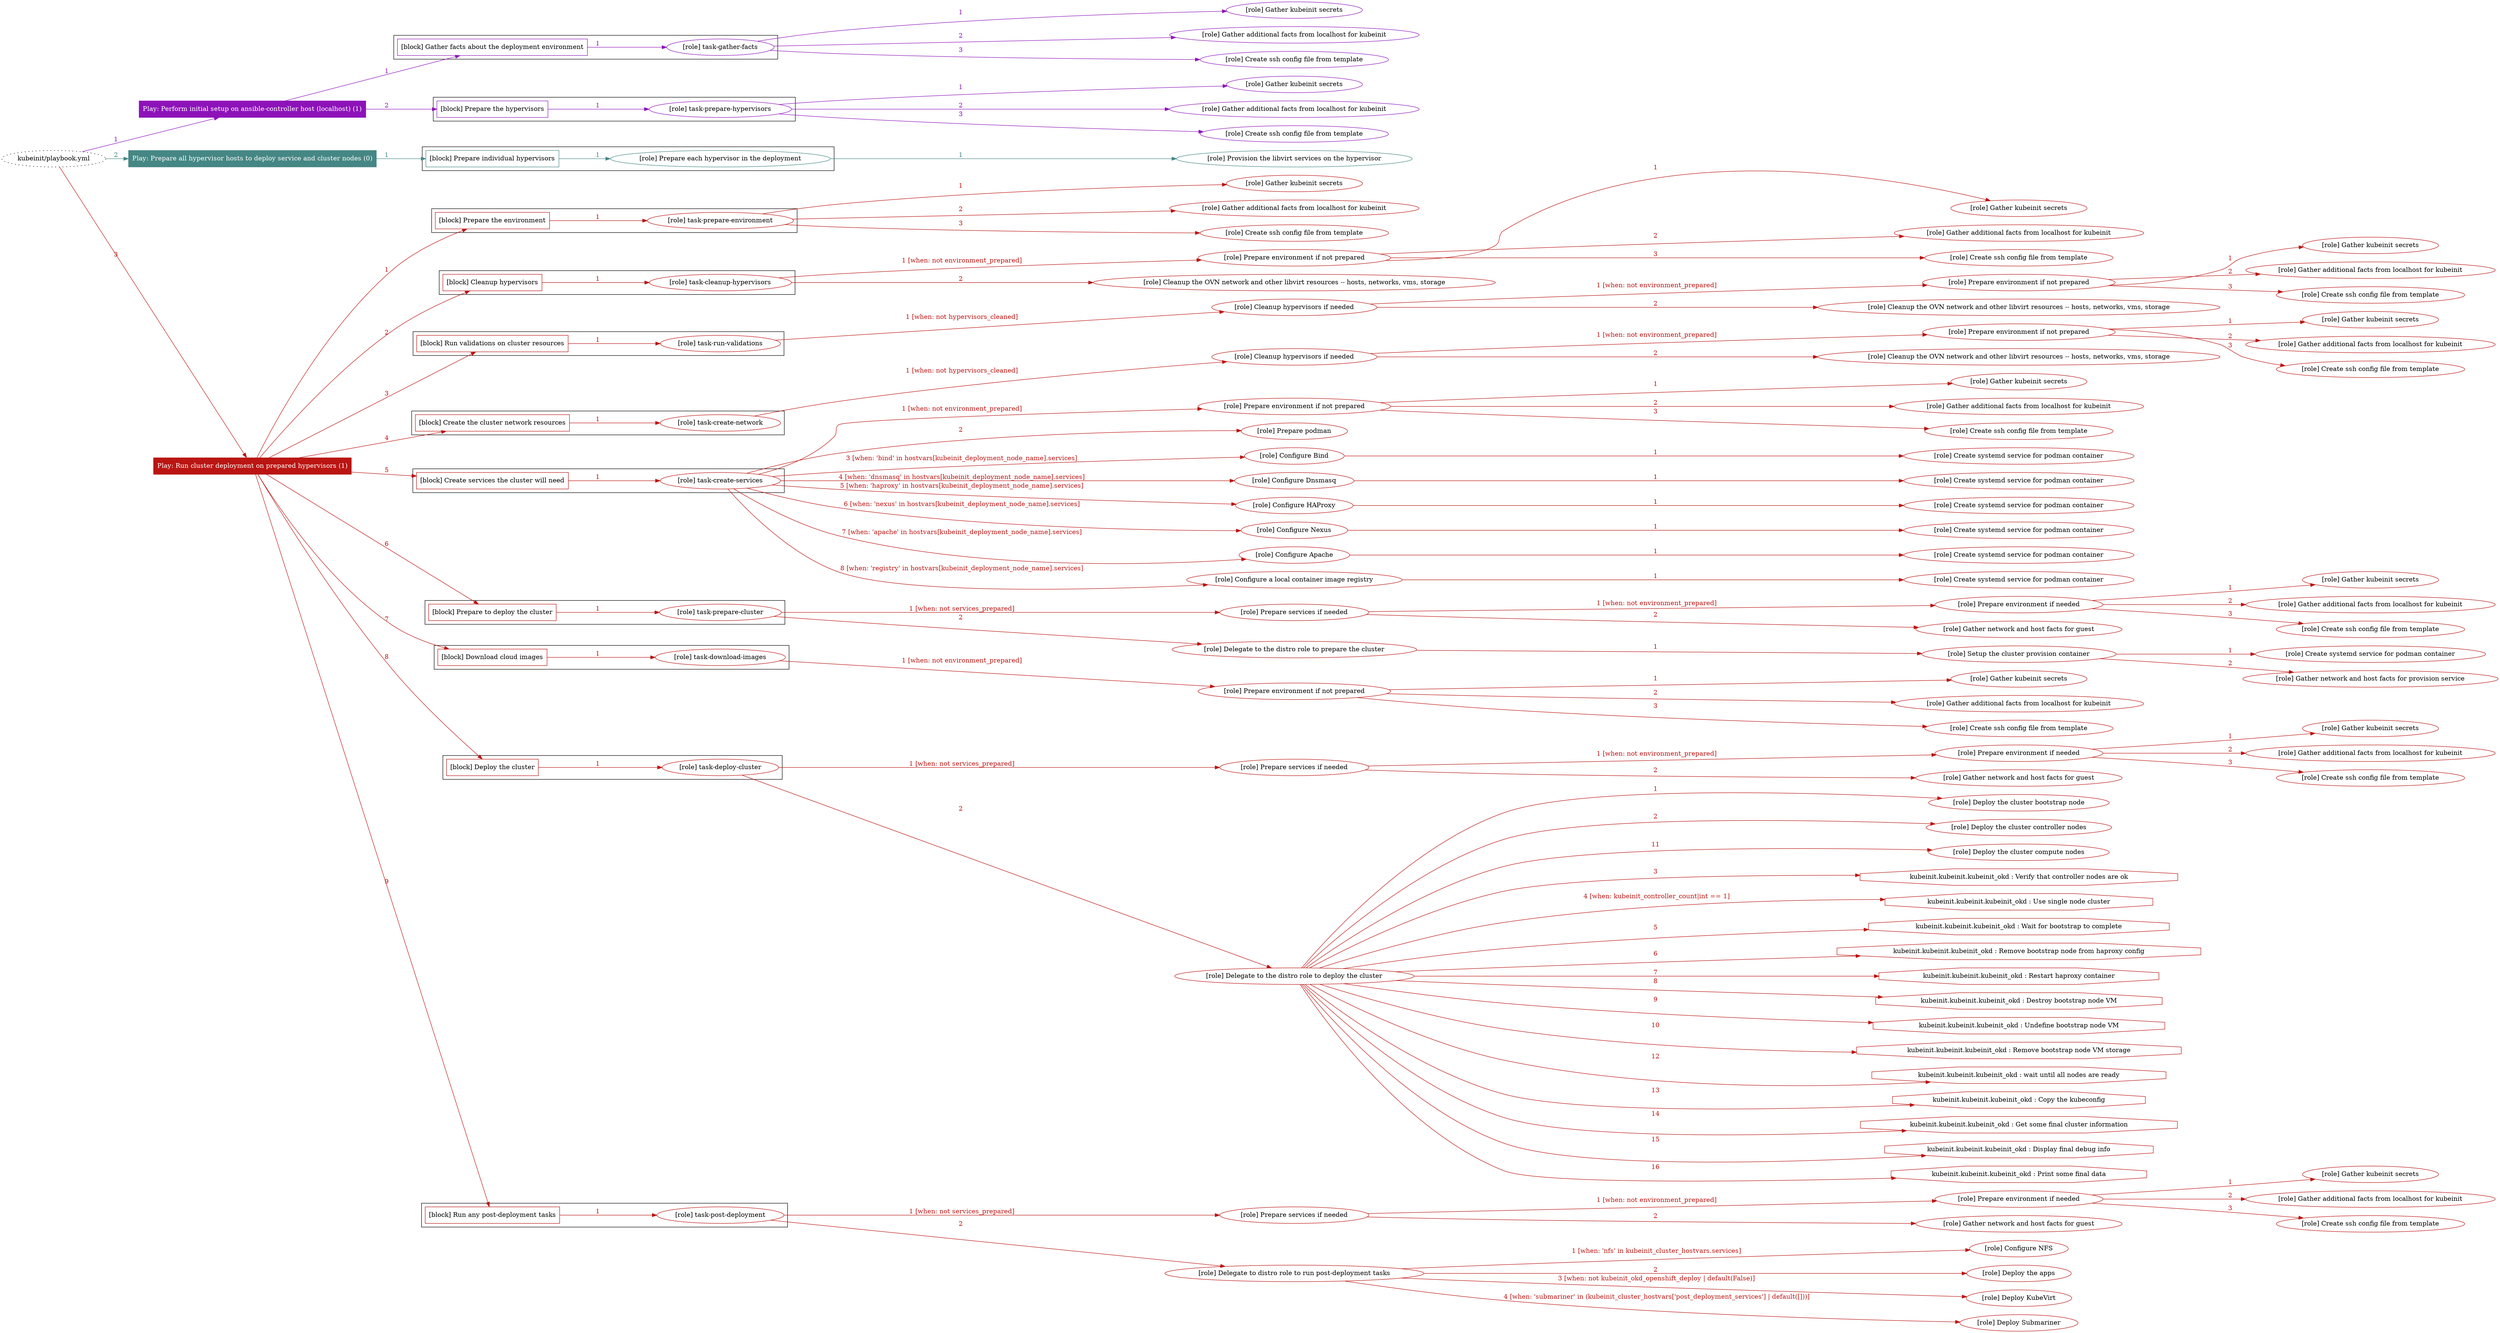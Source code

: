 digraph {
	graph [concentrate=true ordering=in rankdir=LR ratio=fill]
	edge [esep=5 sep=10]
	"kubeinit/playbook.yml" [URL="/home/runner/work/kubeinit/kubeinit/kubeinit/playbook.yml" id=playbook_ed35bbf5 style=dotted]
	play_88e347e5 [label="Play: Perform initial setup on ansible-controller host (localhost) (1)" URL="/home/runner/work/kubeinit/kubeinit/kubeinit/playbook.yml" color="#8d13b9" fontcolor="#ffffff" id=play_88e347e5 shape=box style=filled tooltip=localhost]
	"kubeinit/playbook.yml" -> play_88e347e5 [label="1 " color="#8d13b9" fontcolor="#8d13b9" id=edge_42fdc5b0 labeltooltip="1 " tooltip="1 "]
	subgraph "Gather kubeinit secrets" {
		role_93902d95 [label="[role] Gather kubeinit secrets" URL="/home/runner/.ansible/collections/ansible_collections/kubeinit/kubeinit/roles/kubeinit_prepare/tasks/gather_kubeinit_facts.yml" color="#8d13b9" id=role_93902d95 tooltip="Gather kubeinit secrets"]
	}
	subgraph "Gather additional facts from localhost for kubeinit" {
		role_330bf63a [label="[role] Gather additional facts from localhost for kubeinit" URL="/home/runner/.ansible/collections/ansible_collections/kubeinit/kubeinit/roles/kubeinit_prepare/tasks/gather_kubeinit_facts.yml" color="#8d13b9" id=role_330bf63a tooltip="Gather additional facts from localhost for kubeinit"]
	}
	subgraph "Create ssh config file from template" {
		role_a4705d1c [label="[role] Create ssh config file from template" URL="/home/runner/.ansible/collections/ansible_collections/kubeinit/kubeinit/roles/kubeinit_prepare/tasks/gather_kubeinit_facts.yml" color="#8d13b9" id=role_a4705d1c tooltip="Create ssh config file from template"]
	}
	subgraph "task-gather-facts" {
		role_1587e995 [label="[role] task-gather-facts" URL="/home/runner/work/kubeinit/kubeinit/kubeinit/playbook.yml" color="#8d13b9" id=role_1587e995 tooltip="task-gather-facts"]
		role_1587e995 -> role_93902d95 [label="1 " color="#8d13b9" fontcolor="#8d13b9" id=edge_2fa562a7 labeltooltip="1 " tooltip="1 "]
		role_1587e995 -> role_330bf63a [label="2 " color="#8d13b9" fontcolor="#8d13b9" id=edge_4ae40746 labeltooltip="2 " tooltip="2 "]
		role_1587e995 -> role_a4705d1c [label="3 " color="#8d13b9" fontcolor="#8d13b9" id=edge_ff1e0e8f labeltooltip="3 " tooltip="3 "]
	}
	subgraph "Gather kubeinit secrets" {
		role_59e1d968 [label="[role] Gather kubeinit secrets" URL="/home/runner/.ansible/collections/ansible_collections/kubeinit/kubeinit/roles/kubeinit_prepare/tasks/gather_kubeinit_facts.yml" color="#8d13b9" id=role_59e1d968 tooltip="Gather kubeinit secrets"]
	}
	subgraph "Gather additional facts from localhost for kubeinit" {
		role_fbc2039a [label="[role] Gather additional facts from localhost for kubeinit" URL="/home/runner/.ansible/collections/ansible_collections/kubeinit/kubeinit/roles/kubeinit_prepare/tasks/gather_kubeinit_facts.yml" color="#8d13b9" id=role_fbc2039a tooltip="Gather additional facts from localhost for kubeinit"]
	}
	subgraph "Create ssh config file from template" {
		role_440b51c8 [label="[role] Create ssh config file from template" URL="/home/runner/.ansible/collections/ansible_collections/kubeinit/kubeinit/roles/kubeinit_prepare/tasks/gather_kubeinit_facts.yml" color="#8d13b9" id=role_440b51c8 tooltip="Create ssh config file from template"]
	}
	subgraph "task-prepare-hypervisors" {
		role_a5e16a1c [label="[role] task-prepare-hypervisors" URL="/home/runner/work/kubeinit/kubeinit/kubeinit/playbook.yml" color="#8d13b9" id=role_a5e16a1c tooltip="task-prepare-hypervisors"]
		role_a5e16a1c -> role_59e1d968 [label="1 " color="#8d13b9" fontcolor="#8d13b9" id=edge_db8f78ad labeltooltip="1 " tooltip="1 "]
		role_a5e16a1c -> role_fbc2039a [label="2 " color="#8d13b9" fontcolor="#8d13b9" id=edge_0054dfca labeltooltip="2 " tooltip="2 "]
		role_a5e16a1c -> role_440b51c8 [label="3 " color="#8d13b9" fontcolor="#8d13b9" id=edge_8195a0d4 labeltooltip="3 " tooltip="3 "]
	}
	subgraph "Play: Perform initial setup on ansible-controller host (localhost) (1)" {
		play_88e347e5 -> block_f200d542 [label=1 color="#8d13b9" fontcolor="#8d13b9" id=edge_5154fb04 labeltooltip=1 tooltip=1]
		subgraph cluster_block_f200d542 {
			block_f200d542 [label="[block] Gather facts about the deployment environment" URL="/home/runner/work/kubeinit/kubeinit/kubeinit/playbook.yml" color="#8d13b9" id=block_f200d542 labeltooltip="Gather facts about the deployment environment" shape=box tooltip="Gather facts about the deployment environment"]
			block_f200d542 -> role_1587e995 [label="1 " color="#8d13b9" fontcolor="#8d13b9" id=edge_076d5c47 labeltooltip="1 " tooltip="1 "]
		}
		play_88e347e5 -> block_9deacc14 [label=2 color="#8d13b9" fontcolor="#8d13b9" id=edge_4f2efcf1 labeltooltip=2 tooltip=2]
		subgraph cluster_block_9deacc14 {
			block_9deacc14 [label="[block] Prepare the hypervisors" URL="/home/runner/work/kubeinit/kubeinit/kubeinit/playbook.yml" color="#8d13b9" id=block_9deacc14 labeltooltip="Prepare the hypervisors" shape=box tooltip="Prepare the hypervisors"]
			block_9deacc14 -> role_a5e16a1c [label="1 " color="#8d13b9" fontcolor="#8d13b9" id=edge_19d4e623 labeltooltip="1 " tooltip="1 "]
		}
	}
	play_3e117364 [label="Play: Prepare all hypervisor hosts to deploy service and cluster nodes (0)" URL="/home/runner/work/kubeinit/kubeinit/kubeinit/playbook.yml" color="#458784" fontcolor="#ffffff" id=play_3e117364 shape=box style=filled tooltip="Play: Prepare all hypervisor hosts to deploy service and cluster nodes (0)"]
	"kubeinit/playbook.yml" -> play_3e117364 [label="2 " color="#458784" fontcolor="#458784" id=edge_a9fcf15d labeltooltip="2 " tooltip="2 "]
	subgraph "Provision the libvirt services on the hypervisor" {
		role_64ca3472 [label="[role] Provision the libvirt services on the hypervisor" URL="/home/runner/.ansible/collections/ansible_collections/kubeinit/kubeinit/roles/kubeinit_prepare/tasks/prepare_hypervisor.yml" color="#458784" id=role_64ca3472 tooltip="Provision the libvirt services on the hypervisor"]
	}
	subgraph "Prepare each hypervisor in the deployment" {
		role_1d6c07a9 [label="[role] Prepare each hypervisor in the deployment" URL="/home/runner/work/kubeinit/kubeinit/kubeinit/playbook.yml" color="#458784" id=role_1d6c07a9 tooltip="Prepare each hypervisor in the deployment"]
		role_1d6c07a9 -> role_64ca3472 [label="1 " color="#458784" fontcolor="#458784" id=edge_c4f8383d labeltooltip="1 " tooltip="1 "]
	}
	subgraph "Play: Prepare all hypervisor hosts to deploy service and cluster nodes (0)" {
		play_3e117364 -> block_93c532ca [label=1 color="#458784" fontcolor="#458784" id=edge_eec4a14a labeltooltip=1 tooltip=1]
		subgraph cluster_block_93c532ca {
			block_93c532ca [label="[block] Prepare individual hypervisors" URL="/home/runner/work/kubeinit/kubeinit/kubeinit/playbook.yml" color="#458784" id=block_93c532ca labeltooltip="Prepare individual hypervisors" shape=box tooltip="Prepare individual hypervisors"]
			block_93c532ca -> role_1d6c07a9 [label="1 " color="#458784" fontcolor="#458784" id=edge_01153e16 labeltooltip="1 " tooltip="1 "]
		}
	}
	play_b4d6d951 [label="Play: Run cluster deployment on prepared hypervisors (1)" URL="/home/runner/work/kubeinit/kubeinit/kubeinit/playbook.yml" color="#ba1512" fontcolor="#ffffff" id=play_b4d6d951 shape=box style=filled tooltip=localhost]
	"kubeinit/playbook.yml" -> play_b4d6d951 [label="3 " color="#ba1512" fontcolor="#ba1512" id=edge_c36470a6 labeltooltip="3 " tooltip="3 "]
	subgraph "Gather kubeinit secrets" {
		role_f8916efe [label="[role] Gather kubeinit secrets" URL="/home/runner/.ansible/collections/ansible_collections/kubeinit/kubeinit/roles/kubeinit_prepare/tasks/gather_kubeinit_facts.yml" color="#ba1512" id=role_f8916efe tooltip="Gather kubeinit secrets"]
	}
	subgraph "Gather additional facts from localhost for kubeinit" {
		role_244b4add [label="[role] Gather additional facts from localhost for kubeinit" URL="/home/runner/.ansible/collections/ansible_collections/kubeinit/kubeinit/roles/kubeinit_prepare/tasks/gather_kubeinit_facts.yml" color="#ba1512" id=role_244b4add tooltip="Gather additional facts from localhost for kubeinit"]
	}
	subgraph "Create ssh config file from template" {
		role_21474e43 [label="[role] Create ssh config file from template" URL="/home/runner/.ansible/collections/ansible_collections/kubeinit/kubeinit/roles/kubeinit_prepare/tasks/gather_kubeinit_facts.yml" color="#ba1512" id=role_21474e43 tooltip="Create ssh config file from template"]
	}
	subgraph "task-prepare-environment" {
		role_39039c7b [label="[role] task-prepare-environment" URL="/home/runner/work/kubeinit/kubeinit/kubeinit/playbook.yml" color="#ba1512" id=role_39039c7b tooltip="task-prepare-environment"]
		role_39039c7b -> role_f8916efe [label="1 " color="#ba1512" fontcolor="#ba1512" id=edge_387bbb99 labeltooltip="1 " tooltip="1 "]
		role_39039c7b -> role_244b4add [label="2 " color="#ba1512" fontcolor="#ba1512" id=edge_c516489c labeltooltip="2 " tooltip="2 "]
		role_39039c7b -> role_21474e43 [label="3 " color="#ba1512" fontcolor="#ba1512" id=edge_45ba140a labeltooltip="3 " tooltip="3 "]
	}
	subgraph "Gather kubeinit secrets" {
		role_5b7f3096 [label="[role] Gather kubeinit secrets" URL="/home/runner/.ansible/collections/ansible_collections/kubeinit/kubeinit/roles/kubeinit_prepare/tasks/gather_kubeinit_facts.yml" color="#ba1512" id=role_5b7f3096 tooltip="Gather kubeinit secrets"]
	}
	subgraph "Gather additional facts from localhost for kubeinit" {
		role_87030ffc [label="[role] Gather additional facts from localhost for kubeinit" URL="/home/runner/.ansible/collections/ansible_collections/kubeinit/kubeinit/roles/kubeinit_prepare/tasks/gather_kubeinit_facts.yml" color="#ba1512" id=role_87030ffc tooltip="Gather additional facts from localhost for kubeinit"]
	}
	subgraph "Create ssh config file from template" {
		role_ffe840a4 [label="[role] Create ssh config file from template" URL="/home/runner/.ansible/collections/ansible_collections/kubeinit/kubeinit/roles/kubeinit_prepare/tasks/gather_kubeinit_facts.yml" color="#ba1512" id=role_ffe840a4 tooltip="Create ssh config file from template"]
	}
	subgraph "Prepare environment if not prepared" {
		role_b7f72f35 [label="[role] Prepare environment if not prepared" URL="/home/runner/.ansible/collections/ansible_collections/kubeinit/kubeinit/roles/kubeinit_prepare/tasks/cleanup_hypervisors.yml" color="#ba1512" id=role_b7f72f35 tooltip="Prepare environment if not prepared"]
		role_b7f72f35 -> role_5b7f3096 [label="1 " color="#ba1512" fontcolor="#ba1512" id=edge_be84f405 labeltooltip="1 " tooltip="1 "]
		role_b7f72f35 -> role_87030ffc [label="2 " color="#ba1512" fontcolor="#ba1512" id=edge_88c3492b labeltooltip="2 " tooltip="2 "]
		role_b7f72f35 -> role_ffe840a4 [label="3 " color="#ba1512" fontcolor="#ba1512" id=edge_150410a6 labeltooltip="3 " tooltip="3 "]
	}
	subgraph "Cleanup the OVN network and other libvirt resources -- hosts, networks, vms, storage" {
		role_abee5c9b [label="[role] Cleanup the OVN network and other libvirt resources -- hosts, networks, vms, storage" URL="/home/runner/.ansible/collections/ansible_collections/kubeinit/kubeinit/roles/kubeinit_prepare/tasks/cleanup_hypervisors.yml" color="#ba1512" id=role_abee5c9b tooltip="Cleanup the OVN network and other libvirt resources -- hosts, networks, vms, storage"]
	}
	subgraph "task-cleanup-hypervisors" {
		role_0e30aded [label="[role] task-cleanup-hypervisors" URL="/home/runner/work/kubeinit/kubeinit/kubeinit/playbook.yml" color="#ba1512" id=role_0e30aded tooltip="task-cleanup-hypervisors"]
		role_0e30aded -> role_b7f72f35 [label="1 [when: not environment_prepared]" color="#ba1512" fontcolor="#ba1512" id=edge_573380fc labeltooltip="1 [when: not environment_prepared]" tooltip="1 [when: not environment_prepared]"]
		role_0e30aded -> role_abee5c9b [label="2 " color="#ba1512" fontcolor="#ba1512" id=edge_275b6775 labeltooltip="2 " tooltip="2 "]
	}
	subgraph "Gather kubeinit secrets" {
		role_1ebf036c [label="[role] Gather kubeinit secrets" URL="/home/runner/.ansible/collections/ansible_collections/kubeinit/kubeinit/roles/kubeinit_prepare/tasks/gather_kubeinit_facts.yml" color="#ba1512" id=role_1ebf036c tooltip="Gather kubeinit secrets"]
	}
	subgraph "Gather additional facts from localhost for kubeinit" {
		role_f9d03578 [label="[role] Gather additional facts from localhost for kubeinit" URL="/home/runner/.ansible/collections/ansible_collections/kubeinit/kubeinit/roles/kubeinit_prepare/tasks/gather_kubeinit_facts.yml" color="#ba1512" id=role_f9d03578 tooltip="Gather additional facts from localhost for kubeinit"]
	}
	subgraph "Create ssh config file from template" {
		role_b144b16e [label="[role] Create ssh config file from template" URL="/home/runner/.ansible/collections/ansible_collections/kubeinit/kubeinit/roles/kubeinit_prepare/tasks/gather_kubeinit_facts.yml" color="#ba1512" id=role_b144b16e tooltip="Create ssh config file from template"]
	}
	subgraph "Prepare environment if not prepared" {
		role_93dfc4f3 [label="[role] Prepare environment if not prepared" URL="/home/runner/.ansible/collections/ansible_collections/kubeinit/kubeinit/roles/kubeinit_prepare/tasks/cleanup_hypervisors.yml" color="#ba1512" id=role_93dfc4f3 tooltip="Prepare environment if not prepared"]
		role_93dfc4f3 -> role_1ebf036c [label="1 " color="#ba1512" fontcolor="#ba1512" id=edge_89919e86 labeltooltip="1 " tooltip="1 "]
		role_93dfc4f3 -> role_f9d03578 [label="2 " color="#ba1512" fontcolor="#ba1512" id=edge_8330fb60 labeltooltip="2 " tooltip="2 "]
		role_93dfc4f3 -> role_b144b16e [label="3 " color="#ba1512" fontcolor="#ba1512" id=edge_0e614052 labeltooltip="3 " tooltip="3 "]
	}
	subgraph "Cleanup the OVN network and other libvirt resources -- hosts, networks, vms, storage" {
		role_1b49266b [label="[role] Cleanup the OVN network and other libvirt resources -- hosts, networks, vms, storage" URL="/home/runner/.ansible/collections/ansible_collections/kubeinit/kubeinit/roles/kubeinit_prepare/tasks/cleanup_hypervisors.yml" color="#ba1512" id=role_1b49266b tooltip="Cleanup the OVN network and other libvirt resources -- hosts, networks, vms, storage"]
	}
	subgraph "Cleanup hypervisors if needed" {
		role_eec3b6a3 [label="[role] Cleanup hypervisors if needed" URL="/home/runner/.ansible/collections/ansible_collections/kubeinit/kubeinit/roles/kubeinit_validations/tasks/main.yml" color="#ba1512" id=role_eec3b6a3 tooltip="Cleanup hypervisors if needed"]
		role_eec3b6a3 -> role_93dfc4f3 [label="1 [when: not environment_prepared]" color="#ba1512" fontcolor="#ba1512" id=edge_f8a78c52 labeltooltip="1 [when: not environment_prepared]" tooltip="1 [when: not environment_prepared]"]
		role_eec3b6a3 -> role_1b49266b [label="2 " color="#ba1512" fontcolor="#ba1512" id=edge_47e47709 labeltooltip="2 " tooltip="2 "]
	}
	subgraph "task-run-validations" {
		role_dc29af20 [label="[role] task-run-validations" URL="/home/runner/work/kubeinit/kubeinit/kubeinit/playbook.yml" color="#ba1512" id=role_dc29af20 tooltip="task-run-validations"]
		role_dc29af20 -> role_eec3b6a3 [label="1 [when: not hypervisors_cleaned]" color="#ba1512" fontcolor="#ba1512" id=edge_037bd0f3 labeltooltip="1 [when: not hypervisors_cleaned]" tooltip="1 [when: not hypervisors_cleaned]"]
	}
	subgraph "Gather kubeinit secrets" {
		role_2d11242e [label="[role] Gather kubeinit secrets" URL="/home/runner/.ansible/collections/ansible_collections/kubeinit/kubeinit/roles/kubeinit_prepare/tasks/gather_kubeinit_facts.yml" color="#ba1512" id=role_2d11242e tooltip="Gather kubeinit secrets"]
	}
	subgraph "Gather additional facts from localhost for kubeinit" {
		role_6acc58a0 [label="[role] Gather additional facts from localhost for kubeinit" URL="/home/runner/.ansible/collections/ansible_collections/kubeinit/kubeinit/roles/kubeinit_prepare/tasks/gather_kubeinit_facts.yml" color="#ba1512" id=role_6acc58a0 tooltip="Gather additional facts from localhost for kubeinit"]
	}
	subgraph "Create ssh config file from template" {
		role_87003cdd [label="[role] Create ssh config file from template" URL="/home/runner/.ansible/collections/ansible_collections/kubeinit/kubeinit/roles/kubeinit_prepare/tasks/gather_kubeinit_facts.yml" color="#ba1512" id=role_87003cdd tooltip="Create ssh config file from template"]
	}
	subgraph "Prepare environment if not prepared" {
		role_f71d93e4 [label="[role] Prepare environment if not prepared" URL="/home/runner/.ansible/collections/ansible_collections/kubeinit/kubeinit/roles/kubeinit_prepare/tasks/cleanup_hypervisors.yml" color="#ba1512" id=role_f71d93e4 tooltip="Prepare environment if not prepared"]
		role_f71d93e4 -> role_2d11242e [label="1 " color="#ba1512" fontcolor="#ba1512" id=edge_cd3dcfc3 labeltooltip="1 " tooltip="1 "]
		role_f71d93e4 -> role_6acc58a0 [label="2 " color="#ba1512" fontcolor="#ba1512" id=edge_d1b73f2d labeltooltip="2 " tooltip="2 "]
		role_f71d93e4 -> role_87003cdd [label="3 " color="#ba1512" fontcolor="#ba1512" id=edge_569b9486 labeltooltip="3 " tooltip="3 "]
	}
	subgraph "Cleanup the OVN network and other libvirt resources -- hosts, networks, vms, storage" {
		role_dc9aed17 [label="[role] Cleanup the OVN network and other libvirt resources -- hosts, networks, vms, storage" URL="/home/runner/.ansible/collections/ansible_collections/kubeinit/kubeinit/roles/kubeinit_prepare/tasks/cleanup_hypervisors.yml" color="#ba1512" id=role_dc9aed17 tooltip="Cleanup the OVN network and other libvirt resources -- hosts, networks, vms, storage"]
	}
	subgraph "Cleanup hypervisors if needed" {
		role_0c8a3a9e [label="[role] Cleanup hypervisors if needed" URL="/home/runner/.ansible/collections/ansible_collections/kubeinit/kubeinit/roles/kubeinit_libvirt/tasks/create_network.yml" color="#ba1512" id=role_0c8a3a9e tooltip="Cleanup hypervisors if needed"]
		role_0c8a3a9e -> role_f71d93e4 [label="1 [when: not environment_prepared]" color="#ba1512" fontcolor="#ba1512" id=edge_e672c582 labeltooltip="1 [when: not environment_prepared]" tooltip="1 [when: not environment_prepared]"]
		role_0c8a3a9e -> role_dc9aed17 [label="2 " color="#ba1512" fontcolor="#ba1512" id=edge_18b1935b labeltooltip="2 " tooltip="2 "]
	}
	subgraph "task-create-network" {
		role_f75ef852 [label="[role] task-create-network" URL="/home/runner/work/kubeinit/kubeinit/kubeinit/playbook.yml" color="#ba1512" id=role_f75ef852 tooltip="task-create-network"]
		role_f75ef852 -> role_0c8a3a9e [label="1 [when: not hypervisors_cleaned]" color="#ba1512" fontcolor="#ba1512" id=edge_376d4b26 labeltooltip="1 [when: not hypervisors_cleaned]" tooltip="1 [when: not hypervisors_cleaned]"]
	}
	subgraph "Gather kubeinit secrets" {
		role_aff9332c [label="[role] Gather kubeinit secrets" URL="/home/runner/.ansible/collections/ansible_collections/kubeinit/kubeinit/roles/kubeinit_prepare/tasks/gather_kubeinit_facts.yml" color="#ba1512" id=role_aff9332c tooltip="Gather kubeinit secrets"]
	}
	subgraph "Gather additional facts from localhost for kubeinit" {
		role_3d18e76b [label="[role] Gather additional facts from localhost for kubeinit" URL="/home/runner/.ansible/collections/ansible_collections/kubeinit/kubeinit/roles/kubeinit_prepare/tasks/gather_kubeinit_facts.yml" color="#ba1512" id=role_3d18e76b tooltip="Gather additional facts from localhost for kubeinit"]
	}
	subgraph "Create ssh config file from template" {
		role_0ccce0ce [label="[role] Create ssh config file from template" URL="/home/runner/.ansible/collections/ansible_collections/kubeinit/kubeinit/roles/kubeinit_prepare/tasks/gather_kubeinit_facts.yml" color="#ba1512" id=role_0ccce0ce tooltip="Create ssh config file from template"]
	}
	subgraph "Prepare environment if not prepared" {
		role_bd84b0aa [label="[role] Prepare environment if not prepared" URL="/home/runner/.ansible/collections/ansible_collections/kubeinit/kubeinit/roles/kubeinit_services/tasks/main.yml" color="#ba1512" id=role_bd84b0aa tooltip="Prepare environment if not prepared"]
		role_bd84b0aa -> role_aff9332c [label="1 " color="#ba1512" fontcolor="#ba1512" id=edge_8f42e8a1 labeltooltip="1 " tooltip="1 "]
		role_bd84b0aa -> role_3d18e76b [label="2 " color="#ba1512" fontcolor="#ba1512" id=edge_278c03bd labeltooltip="2 " tooltip="2 "]
		role_bd84b0aa -> role_0ccce0ce [label="3 " color="#ba1512" fontcolor="#ba1512" id=edge_4f9802e3 labeltooltip="3 " tooltip="3 "]
	}
	subgraph "Prepare podman" {
		role_c0ef3178 [label="[role] Prepare podman" URL="/home/runner/.ansible/collections/ansible_collections/kubeinit/kubeinit/roles/kubeinit_services/tasks/00_create_service_pod.yml" color="#ba1512" id=role_c0ef3178 tooltip="Prepare podman"]
	}
	subgraph "Create systemd service for podman container" {
		role_0bb16d67 [label="[role] Create systemd service for podman container" URL="/home/runner/.ansible/collections/ansible_collections/kubeinit/kubeinit/roles/kubeinit_bind/tasks/main.yml" color="#ba1512" id=role_0bb16d67 tooltip="Create systemd service for podman container"]
	}
	subgraph "Configure Bind" {
		role_e871b351 [label="[role] Configure Bind" URL="/home/runner/.ansible/collections/ansible_collections/kubeinit/kubeinit/roles/kubeinit_services/tasks/start_services_containers.yml" color="#ba1512" id=role_e871b351 tooltip="Configure Bind"]
		role_e871b351 -> role_0bb16d67 [label="1 " color="#ba1512" fontcolor="#ba1512" id=edge_5c814ae0 labeltooltip="1 " tooltip="1 "]
	}
	subgraph "Create systemd service for podman container" {
		role_7319fed9 [label="[role] Create systemd service for podman container" URL="/home/runner/.ansible/collections/ansible_collections/kubeinit/kubeinit/roles/kubeinit_dnsmasq/tasks/main.yml" color="#ba1512" id=role_7319fed9 tooltip="Create systemd service for podman container"]
	}
	subgraph "Configure Dnsmasq" {
		role_85efe79f [label="[role] Configure Dnsmasq" URL="/home/runner/.ansible/collections/ansible_collections/kubeinit/kubeinit/roles/kubeinit_services/tasks/start_services_containers.yml" color="#ba1512" id=role_85efe79f tooltip="Configure Dnsmasq"]
		role_85efe79f -> role_7319fed9 [label="1 " color="#ba1512" fontcolor="#ba1512" id=edge_81b706d0 labeltooltip="1 " tooltip="1 "]
	}
	subgraph "Create systemd service for podman container" {
		role_1c4289c2 [label="[role] Create systemd service for podman container" URL="/home/runner/.ansible/collections/ansible_collections/kubeinit/kubeinit/roles/kubeinit_haproxy/tasks/main.yml" color="#ba1512" id=role_1c4289c2 tooltip="Create systemd service for podman container"]
	}
	subgraph "Configure HAProxy" {
		role_4e27cbd3 [label="[role] Configure HAProxy" URL="/home/runner/.ansible/collections/ansible_collections/kubeinit/kubeinit/roles/kubeinit_services/tasks/start_services_containers.yml" color="#ba1512" id=role_4e27cbd3 tooltip="Configure HAProxy"]
		role_4e27cbd3 -> role_1c4289c2 [label="1 " color="#ba1512" fontcolor="#ba1512" id=edge_daa3af00 labeltooltip="1 " tooltip="1 "]
	}
	subgraph "Create systemd service for podman container" {
		role_746b0d30 [label="[role] Create systemd service for podman container" URL="/home/runner/.ansible/collections/ansible_collections/kubeinit/kubeinit/roles/kubeinit_nexus/tasks/main.yml" color="#ba1512" id=role_746b0d30 tooltip="Create systemd service for podman container"]
	}
	subgraph "Configure Nexus" {
		role_e2961eeb [label="[role] Configure Nexus" URL="/home/runner/.ansible/collections/ansible_collections/kubeinit/kubeinit/roles/kubeinit_services/tasks/start_services_containers.yml" color="#ba1512" id=role_e2961eeb tooltip="Configure Nexus"]
		role_e2961eeb -> role_746b0d30 [label="1 " color="#ba1512" fontcolor="#ba1512" id=edge_49854764 labeltooltip="1 " tooltip="1 "]
	}
	subgraph "Create systemd service for podman container" {
		role_2d1739f7 [label="[role] Create systemd service for podman container" URL="/home/runner/.ansible/collections/ansible_collections/kubeinit/kubeinit/roles/kubeinit_apache/tasks/main.yml" color="#ba1512" id=role_2d1739f7 tooltip="Create systemd service for podman container"]
	}
	subgraph "Configure Apache" {
		role_11763b79 [label="[role] Configure Apache" URL="/home/runner/.ansible/collections/ansible_collections/kubeinit/kubeinit/roles/kubeinit_services/tasks/start_services_containers.yml" color="#ba1512" id=role_11763b79 tooltip="Configure Apache"]
		role_11763b79 -> role_2d1739f7 [label="1 " color="#ba1512" fontcolor="#ba1512" id=edge_f3a2a4c6 labeltooltip="1 " tooltip="1 "]
	}
	subgraph "Create systemd service for podman container" {
		role_5b37e37c [label="[role] Create systemd service for podman container" URL="/home/runner/.ansible/collections/ansible_collections/kubeinit/kubeinit/roles/kubeinit_registry/tasks/main.yml" color="#ba1512" id=role_5b37e37c tooltip="Create systemd service for podman container"]
	}
	subgraph "Configure a local container image registry" {
		role_270153a8 [label="[role] Configure a local container image registry" URL="/home/runner/.ansible/collections/ansible_collections/kubeinit/kubeinit/roles/kubeinit_services/tasks/start_services_containers.yml" color="#ba1512" id=role_270153a8 tooltip="Configure a local container image registry"]
		role_270153a8 -> role_5b37e37c [label="1 " color="#ba1512" fontcolor="#ba1512" id=edge_abcf4a6f labeltooltip="1 " tooltip="1 "]
	}
	subgraph "task-create-services" {
		role_bc01b380 [label="[role] task-create-services" URL="/home/runner/work/kubeinit/kubeinit/kubeinit/playbook.yml" color="#ba1512" id=role_bc01b380 tooltip="task-create-services"]
		role_bc01b380 -> role_bd84b0aa [label="1 [when: not environment_prepared]" color="#ba1512" fontcolor="#ba1512" id=edge_382bece2 labeltooltip="1 [when: not environment_prepared]" tooltip="1 [when: not environment_prepared]"]
		role_bc01b380 -> role_c0ef3178 [label="2 " color="#ba1512" fontcolor="#ba1512" id=edge_81a7eb53 labeltooltip="2 " tooltip="2 "]
		role_bc01b380 -> role_e871b351 [label="3 [when: 'bind' in hostvars[kubeinit_deployment_node_name].services]" color="#ba1512" fontcolor="#ba1512" id=edge_3d9e8eb3 labeltooltip="3 [when: 'bind' in hostvars[kubeinit_deployment_node_name].services]" tooltip="3 [when: 'bind' in hostvars[kubeinit_deployment_node_name].services]"]
		role_bc01b380 -> role_85efe79f [label="4 [when: 'dnsmasq' in hostvars[kubeinit_deployment_node_name].services]" color="#ba1512" fontcolor="#ba1512" id=edge_c0c6e9af labeltooltip="4 [when: 'dnsmasq' in hostvars[kubeinit_deployment_node_name].services]" tooltip="4 [when: 'dnsmasq' in hostvars[kubeinit_deployment_node_name].services]"]
		role_bc01b380 -> role_4e27cbd3 [label="5 [when: 'haproxy' in hostvars[kubeinit_deployment_node_name].services]" color="#ba1512" fontcolor="#ba1512" id=edge_0e16179d labeltooltip="5 [when: 'haproxy' in hostvars[kubeinit_deployment_node_name].services]" tooltip="5 [when: 'haproxy' in hostvars[kubeinit_deployment_node_name].services]"]
		role_bc01b380 -> role_e2961eeb [label="6 [when: 'nexus' in hostvars[kubeinit_deployment_node_name].services]" color="#ba1512" fontcolor="#ba1512" id=edge_bce5ae39 labeltooltip="6 [when: 'nexus' in hostvars[kubeinit_deployment_node_name].services]" tooltip="6 [when: 'nexus' in hostvars[kubeinit_deployment_node_name].services]"]
		role_bc01b380 -> role_11763b79 [label="7 [when: 'apache' in hostvars[kubeinit_deployment_node_name].services]" color="#ba1512" fontcolor="#ba1512" id=edge_d853334e labeltooltip="7 [when: 'apache' in hostvars[kubeinit_deployment_node_name].services]" tooltip="7 [when: 'apache' in hostvars[kubeinit_deployment_node_name].services]"]
		role_bc01b380 -> role_270153a8 [label="8 [when: 'registry' in hostvars[kubeinit_deployment_node_name].services]" color="#ba1512" fontcolor="#ba1512" id=edge_18495d6d labeltooltip="8 [when: 'registry' in hostvars[kubeinit_deployment_node_name].services]" tooltip="8 [when: 'registry' in hostvars[kubeinit_deployment_node_name].services]"]
	}
	subgraph "Gather kubeinit secrets" {
		role_1d597b79 [label="[role] Gather kubeinit secrets" URL="/home/runner/.ansible/collections/ansible_collections/kubeinit/kubeinit/roles/kubeinit_prepare/tasks/gather_kubeinit_facts.yml" color="#ba1512" id=role_1d597b79 tooltip="Gather kubeinit secrets"]
	}
	subgraph "Gather additional facts from localhost for kubeinit" {
		role_6898ce53 [label="[role] Gather additional facts from localhost for kubeinit" URL="/home/runner/.ansible/collections/ansible_collections/kubeinit/kubeinit/roles/kubeinit_prepare/tasks/gather_kubeinit_facts.yml" color="#ba1512" id=role_6898ce53 tooltip="Gather additional facts from localhost for kubeinit"]
	}
	subgraph "Create ssh config file from template" {
		role_b9c528dc [label="[role] Create ssh config file from template" URL="/home/runner/.ansible/collections/ansible_collections/kubeinit/kubeinit/roles/kubeinit_prepare/tasks/gather_kubeinit_facts.yml" color="#ba1512" id=role_b9c528dc tooltip="Create ssh config file from template"]
	}
	subgraph "Prepare environment if needed" {
		role_ccba7894 [label="[role] Prepare environment if needed" URL="/home/runner/.ansible/collections/ansible_collections/kubeinit/kubeinit/roles/kubeinit_services/tasks/prepare_services.yml" color="#ba1512" id=role_ccba7894 tooltip="Prepare environment if needed"]
		role_ccba7894 -> role_1d597b79 [label="1 " color="#ba1512" fontcolor="#ba1512" id=edge_e0964280 labeltooltip="1 " tooltip="1 "]
		role_ccba7894 -> role_6898ce53 [label="2 " color="#ba1512" fontcolor="#ba1512" id=edge_139faaf9 labeltooltip="2 " tooltip="2 "]
		role_ccba7894 -> role_b9c528dc [label="3 " color="#ba1512" fontcolor="#ba1512" id=edge_9945c680 labeltooltip="3 " tooltip="3 "]
	}
	subgraph "Gather network and host facts for guest" {
		role_d64b4072 [label="[role] Gather network and host facts for guest" URL="/home/runner/.ansible/collections/ansible_collections/kubeinit/kubeinit/roles/kubeinit_services/tasks/prepare_services.yml" color="#ba1512" id=role_d64b4072 tooltip="Gather network and host facts for guest"]
	}
	subgraph "Prepare services if needed" {
		role_01ca0d7e [label="[role] Prepare services if needed" URL="/home/runner/.ansible/collections/ansible_collections/kubeinit/kubeinit/roles/kubeinit_prepare/tasks/prepare_cluster.yml" color="#ba1512" id=role_01ca0d7e tooltip="Prepare services if needed"]
		role_01ca0d7e -> role_ccba7894 [label="1 [when: not environment_prepared]" color="#ba1512" fontcolor="#ba1512" id=edge_ed348c99 labeltooltip="1 [when: not environment_prepared]" tooltip="1 [when: not environment_prepared]"]
		role_01ca0d7e -> role_d64b4072 [label="2 " color="#ba1512" fontcolor="#ba1512" id=edge_0db89d1d labeltooltip="2 " tooltip="2 "]
	}
	subgraph "Create systemd service for podman container" {
		role_77a31e3f [label="[role] Create systemd service for podman container" URL="/home/runner/.ansible/collections/ansible_collections/kubeinit/kubeinit/roles/kubeinit_services/tasks/create_provision_container.yml" color="#ba1512" id=role_77a31e3f tooltip="Create systemd service for podman container"]
	}
	subgraph "Gather network and host facts for provision service" {
		role_1a43cd5e [label="[role] Gather network and host facts for provision service" URL="/home/runner/.ansible/collections/ansible_collections/kubeinit/kubeinit/roles/kubeinit_services/tasks/create_provision_container.yml" color="#ba1512" id=role_1a43cd5e tooltip="Gather network and host facts for provision service"]
	}
	subgraph "Setup the cluster provision container" {
		role_eb17e98d [label="[role] Setup the cluster provision container" URL="/home/runner/.ansible/collections/ansible_collections/kubeinit/kubeinit/roles/kubeinit_okd/tasks/prepare_cluster.yml" color="#ba1512" id=role_eb17e98d tooltip="Setup the cluster provision container"]
		role_eb17e98d -> role_77a31e3f [label="1 " color="#ba1512" fontcolor="#ba1512" id=edge_6ab6cf4d labeltooltip="1 " tooltip="1 "]
		role_eb17e98d -> role_1a43cd5e [label="2 " color="#ba1512" fontcolor="#ba1512" id=edge_6d04c1f1 labeltooltip="2 " tooltip="2 "]
	}
	subgraph "Delegate to the distro role to prepare the cluster" {
		role_2e2f5616 [label="[role] Delegate to the distro role to prepare the cluster" URL="/home/runner/.ansible/collections/ansible_collections/kubeinit/kubeinit/roles/kubeinit_prepare/tasks/prepare_cluster.yml" color="#ba1512" id=role_2e2f5616 tooltip="Delegate to the distro role to prepare the cluster"]
		role_2e2f5616 -> role_eb17e98d [label="1 " color="#ba1512" fontcolor="#ba1512" id=edge_9503bcef labeltooltip="1 " tooltip="1 "]
	}
	subgraph "task-prepare-cluster" {
		role_b60a0006 [label="[role] task-prepare-cluster" URL="/home/runner/work/kubeinit/kubeinit/kubeinit/playbook.yml" color="#ba1512" id=role_b60a0006 tooltip="task-prepare-cluster"]
		role_b60a0006 -> role_01ca0d7e [label="1 [when: not services_prepared]" color="#ba1512" fontcolor="#ba1512" id=edge_0ce1c19b labeltooltip="1 [when: not services_prepared]" tooltip="1 [when: not services_prepared]"]
		role_b60a0006 -> role_2e2f5616 [label="2 " color="#ba1512" fontcolor="#ba1512" id=edge_c4ad8df3 labeltooltip="2 " tooltip="2 "]
	}
	subgraph "Gather kubeinit secrets" {
		role_73eca258 [label="[role] Gather kubeinit secrets" URL="/home/runner/.ansible/collections/ansible_collections/kubeinit/kubeinit/roles/kubeinit_prepare/tasks/gather_kubeinit_facts.yml" color="#ba1512" id=role_73eca258 tooltip="Gather kubeinit secrets"]
	}
	subgraph "Gather additional facts from localhost for kubeinit" {
		role_3c6826aa [label="[role] Gather additional facts from localhost for kubeinit" URL="/home/runner/.ansible/collections/ansible_collections/kubeinit/kubeinit/roles/kubeinit_prepare/tasks/gather_kubeinit_facts.yml" color="#ba1512" id=role_3c6826aa tooltip="Gather additional facts from localhost for kubeinit"]
	}
	subgraph "Create ssh config file from template" {
		role_996e6470 [label="[role] Create ssh config file from template" URL="/home/runner/.ansible/collections/ansible_collections/kubeinit/kubeinit/roles/kubeinit_prepare/tasks/gather_kubeinit_facts.yml" color="#ba1512" id=role_996e6470 tooltip="Create ssh config file from template"]
	}
	subgraph "Prepare environment if not prepared" {
		role_159f535b [label="[role] Prepare environment if not prepared" URL="/home/runner/.ansible/collections/ansible_collections/kubeinit/kubeinit/roles/kubeinit_libvirt/tasks/download_cloud_images.yml" color="#ba1512" id=role_159f535b tooltip="Prepare environment if not prepared"]
		role_159f535b -> role_73eca258 [label="1 " color="#ba1512" fontcolor="#ba1512" id=edge_a55e6adf labeltooltip="1 " tooltip="1 "]
		role_159f535b -> role_3c6826aa [label="2 " color="#ba1512" fontcolor="#ba1512" id=edge_09f930bc labeltooltip="2 " tooltip="2 "]
		role_159f535b -> role_996e6470 [label="3 " color="#ba1512" fontcolor="#ba1512" id=edge_ea6a8fbe labeltooltip="3 " tooltip="3 "]
	}
	subgraph "task-download-images" {
		role_0c2a9638 [label="[role] task-download-images" URL="/home/runner/work/kubeinit/kubeinit/kubeinit/playbook.yml" color="#ba1512" id=role_0c2a9638 tooltip="task-download-images"]
		role_0c2a9638 -> role_159f535b [label="1 [when: not environment_prepared]" color="#ba1512" fontcolor="#ba1512" id=edge_45a9280c labeltooltip="1 [when: not environment_prepared]" tooltip="1 [when: not environment_prepared]"]
	}
	subgraph "Gather kubeinit secrets" {
		role_810337f8 [label="[role] Gather kubeinit secrets" URL="/home/runner/.ansible/collections/ansible_collections/kubeinit/kubeinit/roles/kubeinit_prepare/tasks/gather_kubeinit_facts.yml" color="#ba1512" id=role_810337f8 tooltip="Gather kubeinit secrets"]
	}
	subgraph "Gather additional facts from localhost for kubeinit" {
		role_5e073a68 [label="[role] Gather additional facts from localhost for kubeinit" URL="/home/runner/.ansible/collections/ansible_collections/kubeinit/kubeinit/roles/kubeinit_prepare/tasks/gather_kubeinit_facts.yml" color="#ba1512" id=role_5e073a68 tooltip="Gather additional facts from localhost for kubeinit"]
	}
	subgraph "Create ssh config file from template" {
		role_d0a8a3df [label="[role] Create ssh config file from template" URL="/home/runner/.ansible/collections/ansible_collections/kubeinit/kubeinit/roles/kubeinit_prepare/tasks/gather_kubeinit_facts.yml" color="#ba1512" id=role_d0a8a3df tooltip="Create ssh config file from template"]
	}
	subgraph "Prepare environment if needed" {
		role_cb07e7f1 [label="[role] Prepare environment if needed" URL="/home/runner/.ansible/collections/ansible_collections/kubeinit/kubeinit/roles/kubeinit_services/tasks/prepare_services.yml" color="#ba1512" id=role_cb07e7f1 tooltip="Prepare environment if needed"]
		role_cb07e7f1 -> role_810337f8 [label="1 " color="#ba1512" fontcolor="#ba1512" id=edge_b1210654 labeltooltip="1 " tooltip="1 "]
		role_cb07e7f1 -> role_5e073a68 [label="2 " color="#ba1512" fontcolor="#ba1512" id=edge_e8a0cec6 labeltooltip="2 " tooltip="2 "]
		role_cb07e7f1 -> role_d0a8a3df [label="3 " color="#ba1512" fontcolor="#ba1512" id=edge_1447ebc9 labeltooltip="3 " tooltip="3 "]
	}
	subgraph "Gather network and host facts for guest" {
		role_062eaddb [label="[role] Gather network and host facts for guest" URL="/home/runner/.ansible/collections/ansible_collections/kubeinit/kubeinit/roles/kubeinit_services/tasks/prepare_services.yml" color="#ba1512" id=role_062eaddb tooltip="Gather network and host facts for guest"]
	}
	subgraph "Prepare services if needed" {
		role_011c0851 [label="[role] Prepare services if needed" URL="/home/runner/.ansible/collections/ansible_collections/kubeinit/kubeinit/roles/kubeinit_prepare/tasks/deploy_cluster.yml" color="#ba1512" id=role_011c0851 tooltip="Prepare services if needed"]
		role_011c0851 -> role_cb07e7f1 [label="1 [when: not environment_prepared]" color="#ba1512" fontcolor="#ba1512" id=edge_14448ed6 labeltooltip="1 [when: not environment_prepared]" tooltip="1 [when: not environment_prepared]"]
		role_011c0851 -> role_062eaddb [label="2 " color="#ba1512" fontcolor="#ba1512" id=edge_0e24f1a8 labeltooltip="2 " tooltip="2 "]
	}
	subgraph "Deploy the cluster bootstrap node" {
		role_59ce3fd9 [label="[role] Deploy the cluster bootstrap node" URL="/home/runner/.ansible/collections/ansible_collections/kubeinit/kubeinit/roles/kubeinit_okd/tasks/main.yml" color="#ba1512" id=role_59ce3fd9 tooltip="Deploy the cluster bootstrap node"]
	}
	subgraph "Deploy the cluster controller nodes" {
		role_4744fe41 [label="[role] Deploy the cluster controller nodes" URL="/home/runner/.ansible/collections/ansible_collections/kubeinit/kubeinit/roles/kubeinit_okd/tasks/main.yml" color="#ba1512" id=role_4744fe41 tooltip="Deploy the cluster controller nodes"]
	}
	subgraph "Deploy the cluster compute nodes" {
		role_7f67f873 [label="[role] Deploy the cluster compute nodes" URL="/home/runner/.ansible/collections/ansible_collections/kubeinit/kubeinit/roles/kubeinit_okd/tasks/main.yml" color="#ba1512" id=role_7f67f873 tooltip="Deploy the cluster compute nodes"]
	}
	subgraph "Delegate to the distro role to deploy the cluster" {
		role_2bc64a46 [label="[role] Delegate to the distro role to deploy the cluster" URL="/home/runner/.ansible/collections/ansible_collections/kubeinit/kubeinit/roles/kubeinit_prepare/tasks/deploy_cluster.yml" color="#ba1512" id=role_2bc64a46 tooltip="Delegate to the distro role to deploy the cluster"]
		role_2bc64a46 -> role_59ce3fd9 [label="1 " color="#ba1512" fontcolor="#ba1512" id=edge_0c411d28 labeltooltip="1 " tooltip="1 "]
		role_2bc64a46 -> role_4744fe41 [label="2 " color="#ba1512" fontcolor="#ba1512" id=edge_942f138a labeltooltip="2 " tooltip="2 "]
		task_33dc2e2d [label="kubeinit.kubeinit.kubeinit_okd : Verify that controller nodes are ok" URL="/home/runner/.ansible/collections/ansible_collections/kubeinit/kubeinit/roles/kubeinit_okd/tasks/main.yml" color="#ba1512" id=task_33dc2e2d shape=octagon tooltip="kubeinit.kubeinit.kubeinit_okd : Verify that controller nodes are ok"]
		role_2bc64a46 -> task_33dc2e2d [label="3 " color="#ba1512" fontcolor="#ba1512" id=edge_33d283f5 labeltooltip="3 " tooltip="3 "]
		task_45fd44cc [label="kubeinit.kubeinit.kubeinit_okd : Use single node cluster" URL="/home/runner/.ansible/collections/ansible_collections/kubeinit/kubeinit/roles/kubeinit_okd/tasks/main.yml" color="#ba1512" id=task_45fd44cc shape=octagon tooltip="kubeinit.kubeinit.kubeinit_okd : Use single node cluster"]
		role_2bc64a46 -> task_45fd44cc [label="4 [when: kubeinit_controller_count|int == 1]" color="#ba1512" fontcolor="#ba1512" id=edge_93ba63a0 labeltooltip="4 [when: kubeinit_controller_count|int == 1]" tooltip="4 [when: kubeinit_controller_count|int == 1]"]
		task_0735ad9f [label="kubeinit.kubeinit.kubeinit_okd : Wait for bootstrap to complete" URL="/home/runner/.ansible/collections/ansible_collections/kubeinit/kubeinit/roles/kubeinit_okd/tasks/main.yml" color="#ba1512" id=task_0735ad9f shape=octagon tooltip="kubeinit.kubeinit.kubeinit_okd : Wait for bootstrap to complete"]
		role_2bc64a46 -> task_0735ad9f [label="5 " color="#ba1512" fontcolor="#ba1512" id=edge_31ea157b labeltooltip="5 " tooltip="5 "]
		task_76773bf3 [label="kubeinit.kubeinit.kubeinit_okd : Remove bootstrap node from haproxy config" URL="/home/runner/.ansible/collections/ansible_collections/kubeinit/kubeinit/roles/kubeinit_okd/tasks/main.yml" color="#ba1512" id=task_76773bf3 shape=octagon tooltip="kubeinit.kubeinit.kubeinit_okd : Remove bootstrap node from haproxy config"]
		role_2bc64a46 -> task_76773bf3 [label="6 " color="#ba1512" fontcolor="#ba1512" id=edge_ec8b2166 labeltooltip="6 " tooltip="6 "]
		task_8a1439e0 [label="kubeinit.kubeinit.kubeinit_okd : Restart haproxy container" URL="/home/runner/.ansible/collections/ansible_collections/kubeinit/kubeinit/roles/kubeinit_okd/tasks/main.yml" color="#ba1512" id=task_8a1439e0 shape=octagon tooltip="kubeinit.kubeinit.kubeinit_okd : Restart haproxy container"]
		role_2bc64a46 -> task_8a1439e0 [label="7 " color="#ba1512" fontcolor="#ba1512" id=edge_a022e554 labeltooltip="7 " tooltip="7 "]
		task_a7799718 [label="kubeinit.kubeinit.kubeinit_okd : Destroy bootstrap node VM" URL="/home/runner/.ansible/collections/ansible_collections/kubeinit/kubeinit/roles/kubeinit_okd/tasks/main.yml" color="#ba1512" id=task_a7799718 shape=octagon tooltip="kubeinit.kubeinit.kubeinit_okd : Destroy bootstrap node VM"]
		role_2bc64a46 -> task_a7799718 [label="8 " color="#ba1512" fontcolor="#ba1512" id=edge_55c6855f labeltooltip="8 " tooltip="8 "]
		task_b410475c [label="kubeinit.kubeinit.kubeinit_okd : Undefine bootstrap node VM" URL="/home/runner/.ansible/collections/ansible_collections/kubeinit/kubeinit/roles/kubeinit_okd/tasks/main.yml" color="#ba1512" id=task_b410475c shape=octagon tooltip="kubeinit.kubeinit.kubeinit_okd : Undefine bootstrap node VM"]
		role_2bc64a46 -> task_b410475c [label="9 " color="#ba1512" fontcolor="#ba1512" id=edge_32824a3d labeltooltip="9 " tooltip="9 "]
		task_6affa1ab [label="kubeinit.kubeinit.kubeinit_okd : Remove bootstrap node VM storage" URL="/home/runner/.ansible/collections/ansible_collections/kubeinit/kubeinit/roles/kubeinit_okd/tasks/main.yml" color="#ba1512" id=task_6affa1ab shape=octagon tooltip="kubeinit.kubeinit.kubeinit_okd : Remove bootstrap node VM storage"]
		role_2bc64a46 -> task_6affa1ab [label="10 " color="#ba1512" fontcolor="#ba1512" id=edge_01a733da labeltooltip="10 " tooltip="10 "]
		role_2bc64a46 -> role_7f67f873 [label="11 " color="#ba1512" fontcolor="#ba1512" id=edge_833160d1 labeltooltip="11 " tooltip="11 "]
		task_0ae91dd4 [label="kubeinit.kubeinit.kubeinit_okd : wait until all nodes are ready" URL="/home/runner/.ansible/collections/ansible_collections/kubeinit/kubeinit/roles/kubeinit_okd/tasks/main.yml" color="#ba1512" id=task_0ae91dd4 shape=octagon tooltip="kubeinit.kubeinit.kubeinit_okd : wait until all nodes are ready"]
		role_2bc64a46 -> task_0ae91dd4 [label="12 " color="#ba1512" fontcolor="#ba1512" id=edge_500edc37 labeltooltip="12 " tooltip="12 "]
		task_19526090 [label="kubeinit.kubeinit.kubeinit_okd : Copy the kubeconfig" URL="/home/runner/.ansible/collections/ansible_collections/kubeinit/kubeinit/roles/kubeinit_okd/tasks/main.yml" color="#ba1512" id=task_19526090 shape=octagon tooltip="kubeinit.kubeinit.kubeinit_okd : Copy the kubeconfig"]
		role_2bc64a46 -> task_19526090 [label="13 " color="#ba1512" fontcolor="#ba1512" id=edge_45571bef labeltooltip="13 " tooltip="13 "]
		task_05acf66b [label="kubeinit.kubeinit.kubeinit_okd : Get some final cluster information" URL="/home/runner/.ansible/collections/ansible_collections/kubeinit/kubeinit/roles/kubeinit_okd/tasks/main.yml" color="#ba1512" id=task_05acf66b shape=octagon tooltip="kubeinit.kubeinit.kubeinit_okd : Get some final cluster information"]
		role_2bc64a46 -> task_05acf66b [label="14 " color="#ba1512" fontcolor="#ba1512" id=edge_690cb9a6 labeltooltip="14 " tooltip="14 "]
		task_81385197 [label="kubeinit.kubeinit.kubeinit_okd : Display final debug info" URL="/home/runner/.ansible/collections/ansible_collections/kubeinit/kubeinit/roles/kubeinit_okd/tasks/main.yml" color="#ba1512" id=task_81385197 shape=octagon tooltip="kubeinit.kubeinit.kubeinit_okd : Display final debug info"]
		role_2bc64a46 -> task_81385197 [label="15 " color="#ba1512" fontcolor="#ba1512" id=edge_4d5c82ae labeltooltip="15 " tooltip="15 "]
		task_f5999671 [label="kubeinit.kubeinit.kubeinit_okd : Print some final data" URL="/home/runner/.ansible/collections/ansible_collections/kubeinit/kubeinit/roles/kubeinit_okd/tasks/main.yml" color="#ba1512" id=task_f5999671 shape=octagon tooltip="kubeinit.kubeinit.kubeinit_okd : Print some final data"]
		role_2bc64a46 -> task_f5999671 [label="16 " color="#ba1512" fontcolor="#ba1512" id=edge_db0f23cf labeltooltip="16 " tooltip="16 "]
	}
	subgraph "task-deploy-cluster" {
		role_240d531f [label="[role] task-deploy-cluster" URL="/home/runner/work/kubeinit/kubeinit/kubeinit/playbook.yml" color="#ba1512" id=role_240d531f tooltip="task-deploy-cluster"]
		role_240d531f -> role_011c0851 [label="1 [when: not services_prepared]" color="#ba1512" fontcolor="#ba1512" id=edge_4aa6e9da labeltooltip="1 [when: not services_prepared]" tooltip="1 [when: not services_prepared]"]
		role_240d531f -> role_2bc64a46 [label="2 " color="#ba1512" fontcolor="#ba1512" id=edge_923fd774 labeltooltip="2 " tooltip="2 "]
	}
	subgraph "Gather kubeinit secrets" {
		role_de372413 [label="[role] Gather kubeinit secrets" URL="/home/runner/.ansible/collections/ansible_collections/kubeinit/kubeinit/roles/kubeinit_prepare/tasks/gather_kubeinit_facts.yml" color="#ba1512" id=role_de372413 tooltip="Gather kubeinit secrets"]
	}
	subgraph "Gather additional facts from localhost for kubeinit" {
		role_5c89a5b8 [label="[role] Gather additional facts from localhost for kubeinit" URL="/home/runner/.ansible/collections/ansible_collections/kubeinit/kubeinit/roles/kubeinit_prepare/tasks/gather_kubeinit_facts.yml" color="#ba1512" id=role_5c89a5b8 tooltip="Gather additional facts from localhost for kubeinit"]
	}
	subgraph "Create ssh config file from template" {
		role_08f9ebbf [label="[role] Create ssh config file from template" URL="/home/runner/.ansible/collections/ansible_collections/kubeinit/kubeinit/roles/kubeinit_prepare/tasks/gather_kubeinit_facts.yml" color="#ba1512" id=role_08f9ebbf tooltip="Create ssh config file from template"]
	}
	subgraph "Prepare environment if needed" {
		role_0baba928 [label="[role] Prepare environment if needed" URL="/home/runner/.ansible/collections/ansible_collections/kubeinit/kubeinit/roles/kubeinit_services/tasks/prepare_services.yml" color="#ba1512" id=role_0baba928 tooltip="Prepare environment if needed"]
		role_0baba928 -> role_de372413 [label="1 " color="#ba1512" fontcolor="#ba1512" id=edge_657a2604 labeltooltip="1 " tooltip="1 "]
		role_0baba928 -> role_5c89a5b8 [label="2 " color="#ba1512" fontcolor="#ba1512" id=edge_c6e034e8 labeltooltip="2 " tooltip="2 "]
		role_0baba928 -> role_08f9ebbf [label="3 " color="#ba1512" fontcolor="#ba1512" id=edge_747950c9 labeltooltip="3 " tooltip="3 "]
	}
	subgraph "Gather network and host facts for guest" {
		role_6cef4b81 [label="[role] Gather network and host facts for guest" URL="/home/runner/.ansible/collections/ansible_collections/kubeinit/kubeinit/roles/kubeinit_services/tasks/prepare_services.yml" color="#ba1512" id=role_6cef4b81 tooltip="Gather network and host facts for guest"]
	}
	subgraph "Prepare services if needed" {
		role_d3e4ae9b [label="[role] Prepare services if needed" URL="/home/runner/.ansible/collections/ansible_collections/kubeinit/kubeinit/roles/kubeinit_prepare/tasks/post_deployment.yml" color="#ba1512" id=role_d3e4ae9b tooltip="Prepare services if needed"]
		role_d3e4ae9b -> role_0baba928 [label="1 [when: not environment_prepared]" color="#ba1512" fontcolor="#ba1512" id=edge_f7890c7b labeltooltip="1 [when: not environment_prepared]" tooltip="1 [when: not environment_prepared]"]
		role_d3e4ae9b -> role_6cef4b81 [label="2 " color="#ba1512" fontcolor="#ba1512" id=edge_fa1153d4 labeltooltip="2 " tooltip="2 "]
	}
	subgraph "Configure NFS" {
		role_47816c15 [label="[role] Configure NFS" URL="/home/runner/.ansible/collections/ansible_collections/kubeinit/kubeinit/roles/kubeinit_okd/tasks/post_deployment_tasks.yml" color="#ba1512" id=role_47816c15 tooltip="Configure NFS"]
	}
	subgraph "Deploy the apps" {
		role_efb25282 [label="[role] Deploy the apps" URL="/home/runner/.ansible/collections/ansible_collections/kubeinit/kubeinit/roles/kubeinit_okd/tasks/post_deployment_tasks.yml" color="#ba1512" id=role_efb25282 tooltip="Deploy the apps"]
	}
	subgraph "Deploy KubeVirt" {
		role_46d49805 [label="[role] Deploy KubeVirt" URL="/home/runner/.ansible/collections/ansible_collections/kubeinit/kubeinit/roles/kubeinit_okd/tasks/post_deployment_tasks.yml" color="#ba1512" id=role_46d49805 tooltip="Deploy KubeVirt"]
	}
	subgraph "Deploy Submariner" {
		role_bcf7394b [label="[role] Deploy Submariner" URL="/home/runner/.ansible/collections/ansible_collections/kubeinit/kubeinit/roles/kubeinit_okd/tasks/post_deployment_tasks.yml" color="#ba1512" id=role_bcf7394b tooltip="Deploy Submariner"]
	}
	subgraph "Delegate to distro role to run post-deployment tasks" {
		role_ab41813e [label="[role] Delegate to distro role to run post-deployment tasks" URL="/home/runner/.ansible/collections/ansible_collections/kubeinit/kubeinit/roles/kubeinit_prepare/tasks/post_deployment.yml" color="#ba1512" id=role_ab41813e tooltip="Delegate to distro role to run post-deployment tasks"]
		role_ab41813e -> role_47816c15 [label="1 [when: 'nfs' in kubeinit_cluster_hostvars.services]" color="#ba1512" fontcolor="#ba1512" id=edge_e2519238 labeltooltip="1 [when: 'nfs' in kubeinit_cluster_hostvars.services]" tooltip="1 [when: 'nfs' in kubeinit_cluster_hostvars.services]"]
		role_ab41813e -> role_efb25282 [label="2 " color="#ba1512" fontcolor="#ba1512" id=edge_ac88ef3a labeltooltip="2 " tooltip="2 "]
		role_ab41813e -> role_46d49805 [label="3 [when: not kubeinit_okd_openshift_deploy | default(False)]" color="#ba1512" fontcolor="#ba1512" id=edge_5d1b632e labeltooltip="3 [when: not kubeinit_okd_openshift_deploy | default(False)]" tooltip="3 [when: not kubeinit_okd_openshift_deploy | default(False)]"]
		role_ab41813e -> role_bcf7394b [label="4 [when: 'submariner' in (kubeinit_cluster_hostvars['post_deployment_services'] | default([]))]" color="#ba1512" fontcolor="#ba1512" id=edge_f02b7ef5 labeltooltip="4 [when: 'submariner' in (kubeinit_cluster_hostvars['post_deployment_services'] | default([]))]" tooltip="4 [when: 'submariner' in (kubeinit_cluster_hostvars['post_deployment_services'] | default([]))]"]
	}
	subgraph "task-post-deployment" {
		role_bcc1f947 [label="[role] task-post-deployment" URL="/home/runner/work/kubeinit/kubeinit/kubeinit/playbook.yml" color="#ba1512" id=role_bcc1f947 tooltip="task-post-deployment"]
		role_bcc1f947 -> role_d3e4ae9b [label="1 [when: not services_prepared]" color="#ba1512" fontcolor="#ba1512" id=edge_7f5f2583 labeltooltip="1 [when: not services_prepared]" tooltip="1 [when: not services_prepared]"]
		role_bcc1f947 -> role_ab41813e [label="2 " color="#ba1512" fontcolor="#ba1512" id=edge_e2070f27 labeltooltip="2 " tooltip="2 "]
	}
	subgraph "Play: Run cluster deployment on prepared hypervisors (1)" {
		play_b4d6d951 -> block_f43af415 [label=1 color="#ba1512" fontcolor="#ba1512" id=edge_135744f3 labeltooltip=1 tooltip=1]
		subgraph cluster_block_f43af415 {
			block_f43af415 [label="[block] Prepare the environment" URL="/home/runner/work/kubeinit/kubeinit/kubeinit/playbook.yml" color="#ba1512" id=block_f43af415 labeltooltip="Prepare the environment" shape=box tooltip="Prepare the environment"]
			block_f43af415 -> role_39039c7b [label="1 " color="#ba1512" fontcolor="#ba1512" id=edge_97b67441 labeltooltip="1 " tooltip="1 "]
		}
		play_b4d6d951 -> block_0574bece [label=2 color="#ba1512" fontcolor="#ba1512" id=edge_f89d9d01 labeltooltip=2 tooltip=2]
		subgraph cluster_block_0574bece {
			block_0574bece [label="[block] Cleanup hypervisors" URL="/home/runner/work/kubeinit/kubeinit/kubeinit/playbook.yml" color="#ba1512" id=block_0574bece labeltooltip="Cleanup hypervisors" shape=box tooltip="Cleanup hypervisors"]
			block_0574bece -> role_0e30aded [label="1 " color="#ba1512" fontcolor="#ba1512" id=edge_7fc9fae4 labeltooltip="1 " tooltip="1 "]
		}
		play_b4d6d951 -> block_d599fe88 [label=3 color="#ba1512" fontcolor="#ba1512" id=edge_c84e0803 labeltooltip=3 tooltip=3]
		subgraph cluster_block_d599fe88 {
			block_d599fe88 [label="[block] Run validations on cluster resources" URL="/home/runner/work/kubeinit/kubeinit/kubeinit/playbook.yml" color="#ba1512" id=block_d599fe88 labeltooltip="Run validations on cluster resources" shape=box tooltip="Run validations on cluster resources"]
			block_d599fe88 -> role_dc29af20 [label="1 " color="#ba1512" fontcolor="#ba1512" id=edge_cbe58d8c labeltooltip="1 " tooltip="1 "]
		}
		play_b4d6d951 -> block_75e73709 [label=4 color="#ba1512" fontcolor="#ba1512" id=edge_0e54e3ff labeltooltip=4 tooltip=4]
		subgraph cluster_block_75e73709 {
			block_75e73709 [label="[block] Create the cluster network resources" URL="/home/runner/work/kubeinit/kubeinit/kubeinit/playbook.yml" color="#ba1512" id=block_75e73709 labeltooltip="Create the cluster network resources" shape=box tooltip="Create the cluster network resources"]
			block_75e73709 -> role_f75ef852 [label="1 " color="#ba1512" fontcolor="#ba1512" id=edge_e822eecf labeltooltip="1 " tooltip="1 "]
		}
		play_b4d6d951 -> block_6fdf1862 [label=5 color="#ba1512" fontcolor="#ba1512" id=edge_38afbb7e labeltooltip=5 tooltip=5]
		subgraph cluster_block_6fdf1862 {
			block_6fdf1862 [label="[block] Create services the cluster will need" URL="/home/runner/work/kubeinit/kubeinit/kubeinit/playbook.yml" color="#ba1512" id=block_6fdf1862 labeltooltip="Create services the cluster will need" shape=box tooltip="Create services the cluster will need"]
			block_6fdf1862 -> role_bc01b380 [label="1 " color="#ba1512" fontcolor="#ba1512" id=edge_600f6500 labeltooltip="1 " tooltip="1 "]
		}
		play_b4d6d951 -> block_adfb68fa [label=6 color="#ba1512" fontcolor="#ba1512" id=edge_92e6a356 labeltooltip=6 tooltip=6]
		subgraph cluster_block_adfb68fa {
			block_adfb68fa [label="[block] Prepare to deploy the cluster" URL="/home/runner/work/kubeinit/kubeinit/kubeinit/playbook.yml" color="#ba1512" id=block_adfb68fa labeltooltip="Prepare to deploy the cluster" shape=box tooltip="Prepare to deploy the cluster"]
			block_adfb68fa -> role_b60a0006 [label="1 " color="#ba1512" fontcolor="#ba1512" id=edge_8abe1721 labeltooltip="1 " tooltip="1 "]
		}
		play_b4d6d951 -> block_35d879da [label=7 color="#ba1512" fontcolor="#ba1512" id=edge_1adfb6b3 labeltooltip=7 tooltip=7]
		subgraph cluster_block_35d879da {
			block_35d879da [label="[block] Download cloud images" URL="/home/runner/work/kubeinit/kubeinit/kubeinit/playbook.yml" color="#ba1512" id=block_35d879da labeltooltip="Download cloud images" shape=box tooltip="Download cloud images"]
			block_35d879da -> role_0c2a9638 [label="1 " color="#ba1512" fontcolor="#ba1512" id=edge_afea2cb6 labeltooltip="1 " tooltip="1 "]
		}
		play_b4d6d951 -> block_3a4d9110 [label=8 color="#ba1512" fontcolor="#ba1512" id=edge_e84d1197 labeltooltip=8 tooltip=8]
		subgraph cluster_block_3a4d9110 {
			block_3a4d9110 [label="[block] Deploy the cluster" URL="/home/runner/work/kubeinit/kubeinit/kubeinit/playbook.yml" color="#ba1512" id=block_3a4d9110 labeltooltip="Deploy the cluster" shape=box tooltip="Deploy the cluster"]
			block_3a4d9110 -> role_240d531f [label="1 " color="#ba1512" fontcolor="#ba1512" id=edge_e9a6c949 labeltooltip="1 " tooltip="1 "]
		}
		play_b4d6d951 -> block_da4be796 [label=9 color="#ba1512" fontcolor="#ba1512" id=edge_ccfb1a24 labeltooltip=9 tooltip=9]
		subgraph cluster_block_da4be796 {
			block_da4be796 [label="[block] Run any post-deployment tasks" URL="/home/runner/work/kubeinit/kubeinit/kubeinit/playbook.yml" color="#ba1512" id=block_da4be796 labeltooltip="Run any post-deployment tasks" shape=box tooltip="Run any post-deployment tasks"]
			block_da4be796 -> role_bcc1f947 [label="1 " color="#ba1512" fontcolor="#ba1512" id=edge_30a25aed labeltooltip="1 " tooltip="1 "]
		}
	}
}
